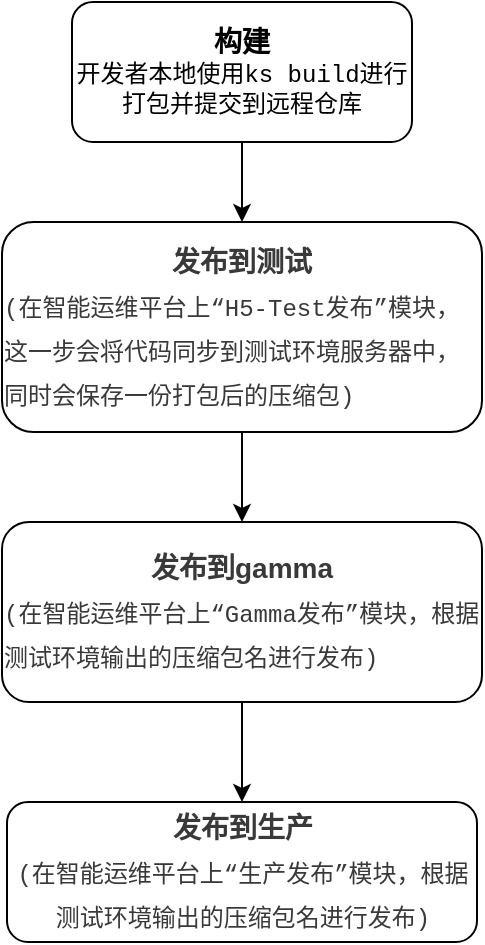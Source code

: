 <mxfile version="14.0.1" type="github">
  <diagram id="KyBDniP_y2kUucrslw4d" name="Page-1">
    <mxGraphModel dx="1354" dy="770" grid="1" gridSize="10" guides="1" tooltips="1" connect="1" arrows="1" fold="1" page="1" pageScale="1" pageWidth="827" pageHeight="1169" math="0" shadow="0">
      <root>
        <mxCell id="0" />
        <mxCell id="1" parent="0" />
        <mxCell id="i7SVW_03Tz9y9Qvsz7go-5" value="" style="edgeStyle=orthogonalEdgeStyle;rounded=0;orthogonalLoop=1;jettySize=auto;html=1;" edge="1" parent="1" source="i7SVW_03Tz9y9Qvsz7go-1" target="i7SVW_03Tz9y9Qvsz7go-4">
          <mxGeometry relative="1" as="geometry" />
        </mxCell>
        <mxCell id="i7SVW_03Tz9y9Qvsz7go-1" value="&lt;font style=&quot;font-size: 14px&quot;&gt;&lt;b&gt;构建&lt;br&gt;&lt;/b&gt;&lt;/font&gt;&lt;font face=&quot;Courier New&quot; style=&quot;font-size: 12px&quot;&gt;开发者本地使用ks build进行打包并提交到远程仓库&lt;/font&gt;" style="rounded=1;whiteSpace=wrap;html=1;" vertex="1" parent="1">
          <mxGeometry x="350" y="370" width="170" height="70" as="geometry" />
        </mxCell>
        <mxCell id="i7SVW_03Tz9y9Qvsz7go-7" value="" style="edgeStyle=orthogonalEdgeStyle;rounded=0;orthogonalLoop=1;jettySize=auto;html=1;" edge="1" parent="1" source="i7SVW_03Tz9y9Qvsz7go-2" target="i7SVW_03Tz9y9Qvsz7go-3">
          <mxGeometry relative="1" as="geometry" />
        </mxCell>
        <mxCell id="i7SVW_03Tz9y9Qvsz7go-2" value="&lt;div style=&quot;line-height: 1.75 ; font-size: 14px&quot;&gt;&lt;span style=&quot;color: rgb(57 , 57 , 57)&quot;&gt;&lt;b&gt;发布到gamma&lt;/b&gt;&lt;/span&gt;&lt;/div&gt;&lt;div style=&quot;text-align: left ; line-height: 1.75&quot;&gt;&lt;span style=&quot;color: rgb(57 , 57 , 57)&quot;&gt;&lt;font style=&quot;font-size: 12px&quot; face=&quot;Courier New&quot;&gt;(在智能运维平台上“Gamma发布”模块，根据测试环境输出的压缩包名进行发布)&lt;/font&gt;&lt;/span&gt;&lt;/div&gt;" style="rounded=1;whiteSpace=wrap;html=1;" vertex="1" parent="1">
          <mxGeometry x="315" y="630" width="240" height="90" as="geometry" />
        </mxCell>
        <mxCell id="i7SVW_03Tz9y9Qvsz7go-3" value="&lt;div style=&quot;line-height: 1.75 ; font-size: 14px&quot;&gt;&lt;span style=&quot;color: rgb(57 , 57 , 57)&quot;&gt;&lt;b&gt;发布到生产&lt;/b&gt;&lt;/span&gt;&lt;/div&gt;&lt;div style=&quot;line-height: 1.75&quot;&gt;&lt;span style=&quot;color: rgb(57 , 57 , 57)&quot;&gt;&lt;font face=&quot;Courier New&quot; style=&quot;font-size: 12px&quot;&gt;(在智能运维平台上“生产发布”模块，根据测试环境输出的压缩包名进行发布)&lt;/font&gt;&lt;/span&gt;&lt;/div&gt;" style="rounded=1;whiteSpace=wrap;html=1;" vertex="1" parent="1">
          <mxGeometry x="317.5" y="770" width="235" height="70" as="geometry" />
        </mxCell>
        <mxCell id="i7SVW_03Tz9y9Qvsz7go-6" value="" style="edgeStyle=orthogonalEdgeStyle;rounded=0;orthogonalLoop=1;jettySize=auto;html=1;" edge="1" parent="1" source="i7SVW_03Tz9y9Qvsz7go-4" target="i7SVW_03Tz9y9Qvsz7go-2">
          <mxGeometry relative="1" as="geometry" />
        </mxCell>
        <mxCell id="i7SVW_03Tz9y9Qvsz7go-4" value="&lt;div style=&quot;line-height: 1.75 ; font-size: 14px&quot;&gt;&lt;span style=&quot;color: rgb(57 , 57 , 57)&quot;&gt;&lt;b&gt;发布到测试&lt;/b&gt;&lt;/span&gt;&lt;/div&gt;&lt;div style=&quot;text-align: left ; line-height: 1.75&quot;&gt;&lt;span style=&quot;color: rgb(57 , 57 , 57)&quot;&gt;&lt;font face=&quot;Courier New&quot; style=&quot;font-size: 12px&quot;&gt;(在智能运维平台上“H5-Test发布”模块，这一步会将代码同步到测试环境服务器中，同时会保存一份打包后的压缩包)&lt;/font&gt;&lt;/span&gt;&lt;/div&gt;" style="rounded=1;whiteSpace=wrap;html=1;" vertex="1" parent="1">
          <mxGeometry x="315" y="480" width="240" height="105" as="geometry" />
        </mxCell>
      </root>
    </mxGraphModel>
  </diagram>
</mxfile>
